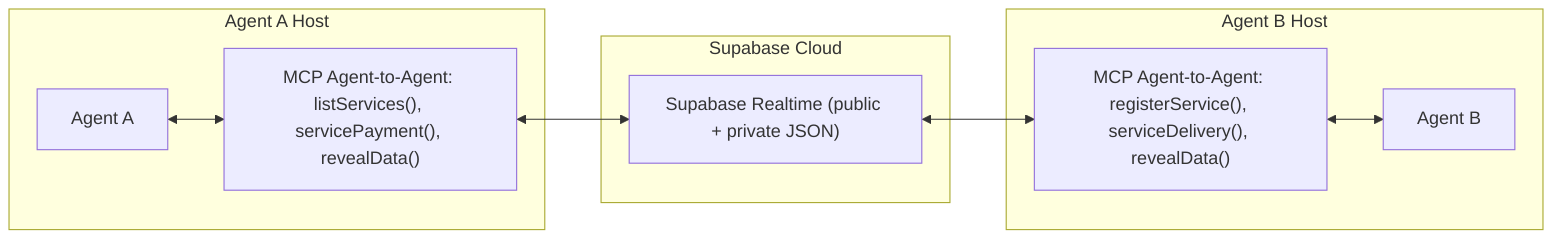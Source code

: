 flowchart LR
    subgraph "Agent A Host"
        A1["Agent A"]
        MCP_A["MCP Agent-to-Agent: listServices(), servicePayment(), revealData()"]
        A1 <--> MCP_A
    end

    subgraph "Supabase Cloud"
        DB["Supabase Realtime (public + private JSON)"]
    end

    subgraph "Agent B Host"
        MCP_B["MCP Agent-to-Agent: registerService(), serviceDelivery(), revealData()"]
        B1["Agent B"]
        MCP_B <--> B1
    end

    MCP_A <--> DB
    DB <--> MCP_B